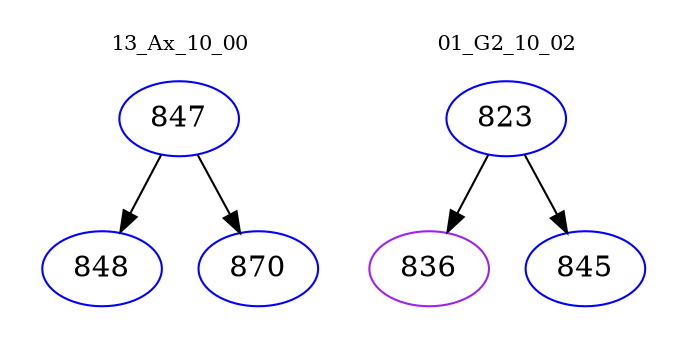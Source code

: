 digraph{
subgraph cluster_0 {
color = white
label = "13_Ax_10_00";
fontsize=10;
T0_847 [label="847", color="blue"]
T0_847 -> T0_848 [color="black"]
T0_848 [label="848", color="blue"]
T0_847 -> T0_870 [color="black"]
T0_870 [label="870", color="blue"]
}
subgraph cluster_1 {
color = white
label = "01_G2_10_02";
fontsize=10;
T1_823 [label="823", color="blue"]
T1_823 -> T1_836 [color="black"]
T1_836 [label="836", color="purple"]
T1_823 -> T1_845 [color="black"]
T1_845 [label="845", color="blue"]
}
}
